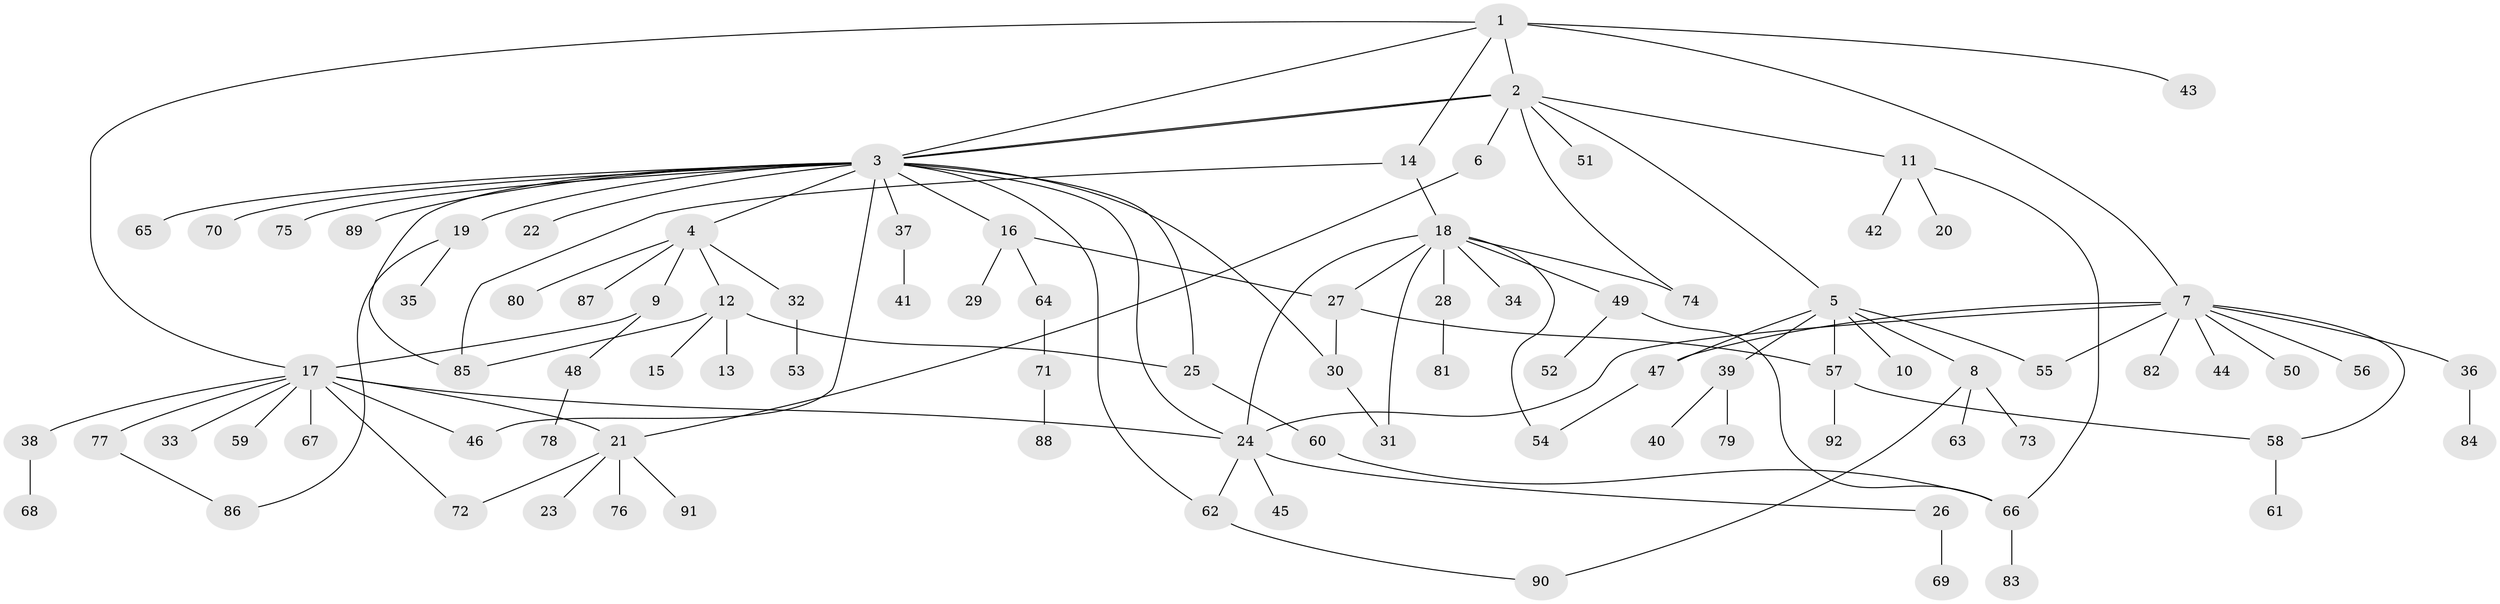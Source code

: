 // Generated by graph-tools (version 1.1) at 2025/11/02/27/25 16:11:09]
// undirected, 92 vertices, 117 edges
graph export_dot {
graph [start="1"]
  node [color=gray90,style=filled];
  1;
  2;
  3;
  4;
  5;
  6;
  7;
  8;
  9;
  10;
  11;
  12;
  13;
  14;
  15;
  16;
  17;
  18;
  19;
  20;
  21;
  22;
  23;
  24;
  25;
  26;
  27;
  28;
  29;
  30;
  31;
  32;
  33;
  34;
  35;
  36;
  37;
  38;
  39;
  40;
  41;
  42;
  43;
  44;
  45;
  46;
  47;
  48;
  49;
  50;
  51;
  52;
  53;
  54;
  55;
  56;
  57;
  58;
  59;
  60;
  61;
  62;
  63;
  64;
  65;
  66;
  67;
  68;
  69;
  70;
  71;
  72;
  73;
  74;
  75;
  76;
  77;
  78;
  79;
  80;
  81;
  82;
  83;
  84;
  85;
  86;
  87;
  88;
  89;
  90;
  91;
  92;
  1 -- 2;
  1 -- 3;
  1 -- 7;
  1 -- 14;
  1 -- 17;
  1 -- 43;
  2 -- 3;
  2 -- 3;
  2 -- 5;
  2 -- 6;
  2 -- 11;
  2 -- 51;
  2 -- 74;
  3 -- 4;
  3 -- 16;
  3 -- 19;
  3 -- 22;
  3 -- 24;
  3 -- 25;
  3 -- 30;
  3 -- 37;
  3 -- 46;
  3 -- 62;
  3 -- 65;
  3 -- 70;
  3 -- 75;
  3 -- 85;
  3 -- 89;
  4 -- 9;
  4 -- 12;
  4 -- 32;
  4 -- 80;
  4 -- 87;
  5 -- 8;
  5 -- 10;
  5 -- 39;
  5 -- 47;
  5 -- 55;
  5 -- 57;
  6 -- 21;
  7 -- 24;
  7 -- 36;
  7 -- 44;
  7 -- 47;
  7 -- 50;
  7 -- 55;
  7 -- 56;
  7 -- 58;
  7 -- 82;
  8 -- 63;
  8 -- 73;
  8 -- 90;
  9 -- 17;
  9 -- 48;
  11 -- 20;
  11 -- 42;
  11 -- 66;
  12 -- 13;
  12 -- 15;
  12 -- 25;
  12 -- 85;
  14 -- 18;
  14 -- 85;
  16 -- 27;
  16 -- 29;
  16 -- 64;
  17 -- 21;
  17 -- 24;
  17 -- 33;
  17 -- 38;
  17 -- 46;
  17 -- 59;
  17 -- 67;
  17 -- 72;
  17 -- 77;
  18 -- 24;
  18 -- 27;
  18 -- 28;
  18 -- 31;
  18 -- 34;
  18 -- 49;
  18 -- 54;
  18 -- 74;
  19 -- 35;
  19 -- 86;
  21 -- 23;
  21 -- 72;
  21 -- 76;
  21 -- 91;
  24 -- 26;
  24 -- 45;
  24 -- 62;
  25 -- 60;
  26 -- 69;
  27 -- 30;
  27 -- 57;
  28 -- 81;
  30 -- 31;
  32 -- 53;
  36 -- 84;
  37 -- 41;
  38 -- 68;
  39 -- 40;
  39 -- 79;
  47 -- 54;
  48 -- 78;
  49 -- 52;
  49 -- 66;
  57 -- 58;
  57 -- 92;
  58 -- 61;
  60 -- 66;
  62 -- 90;
  64 -- 71;
  66 -- 83;
  71 -- 88;
  77 -- 86;
}
